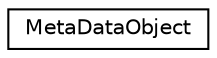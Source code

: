 digraph "Graphical Class Hierarchy"
{
  edge [fontname="Helvetica",fontsize="10",labelfontname="Helvetica",labelfontsize="10"];
  node [fontname="Helvetica",fontsize="10",shape=record];
  rankdir="LR";
  Node0 [label="MetaDataObject",height=0.2,width=0.4,color="black", fillcolor="white", style="filled",URL="$structMetaDataObject.html"];
}
